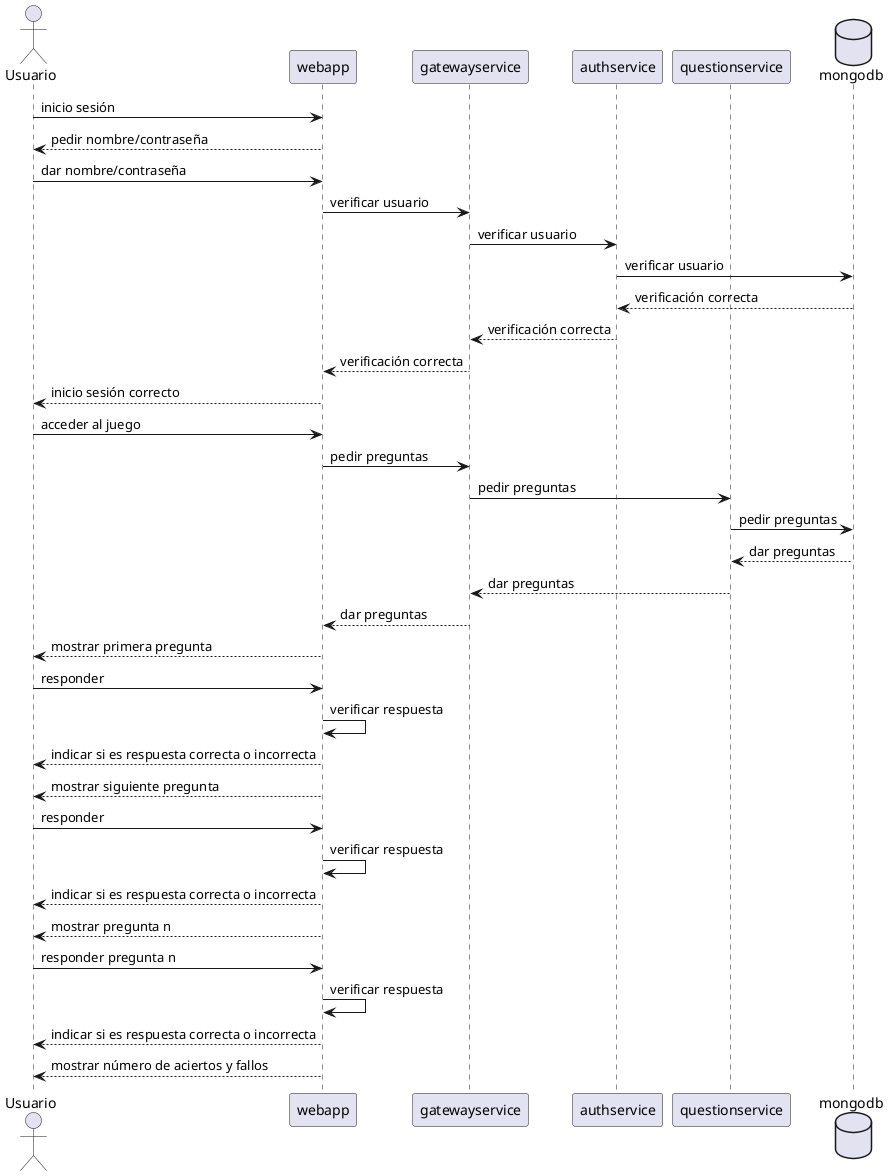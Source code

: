 @startuml Diagrama de secuencia plantuml
actor Usuario
participant webapp
participant gatewayservice
participant authservice
participant questionservice
database mongodb
Usuario -> webapp: inicio sesión
webapp --> Usuario: pedir nombre/contraseña
Usuario -> webapp: dar nombre/contraseña
webapp -> gatewayservice: verificar usuario
gatewayservice -> authservice: verificar usuario
authservice -> mongodb: verificar usuario
mongodb --> authservice: verificación correcta
authservice --> gatewayservice: verificación correcta
gatewayservice --> webapp: verificación correcta
webapp --> Usuario: inicio sesión correcto
Usuario -> webapp: acceder al juego
webapp -> gatewayservice: pedir preguntas
gatewayservice -> questionservice: pedir preguntas
questionservice -> mongodb: pedir preguntas
mongodb --> questionservice: dar preguntas
questionservice --> gatewayservice: dar preguntas
gatewayservice --> webapp: dar preguntas
webapp --> Usuario: mostrar primera pregunta
Usuario -> webapp: responder
webapp -> webapp: verificar respuesta
webapp --> Usuario: indicar si es respuesta correcta o incorrecta
webapp --> Usuario: mostrar siguiente pregunta
Usuario -> webapp: responder
webapp -> webapp: verificar respuesta
webapp --> Usuario: indicar si es respuesta correcta o incorrecta
webapp --> Usuario: mostrar pregunta n
Usuario -> webapp: responder pregunta n
webapp -> webapp: verificar respuesta
webapp --> Usuario: indicar si es respuesta correcta o incorrecta
webapp --> Usuario: mostrar número de aciertos y fallos
@enduml